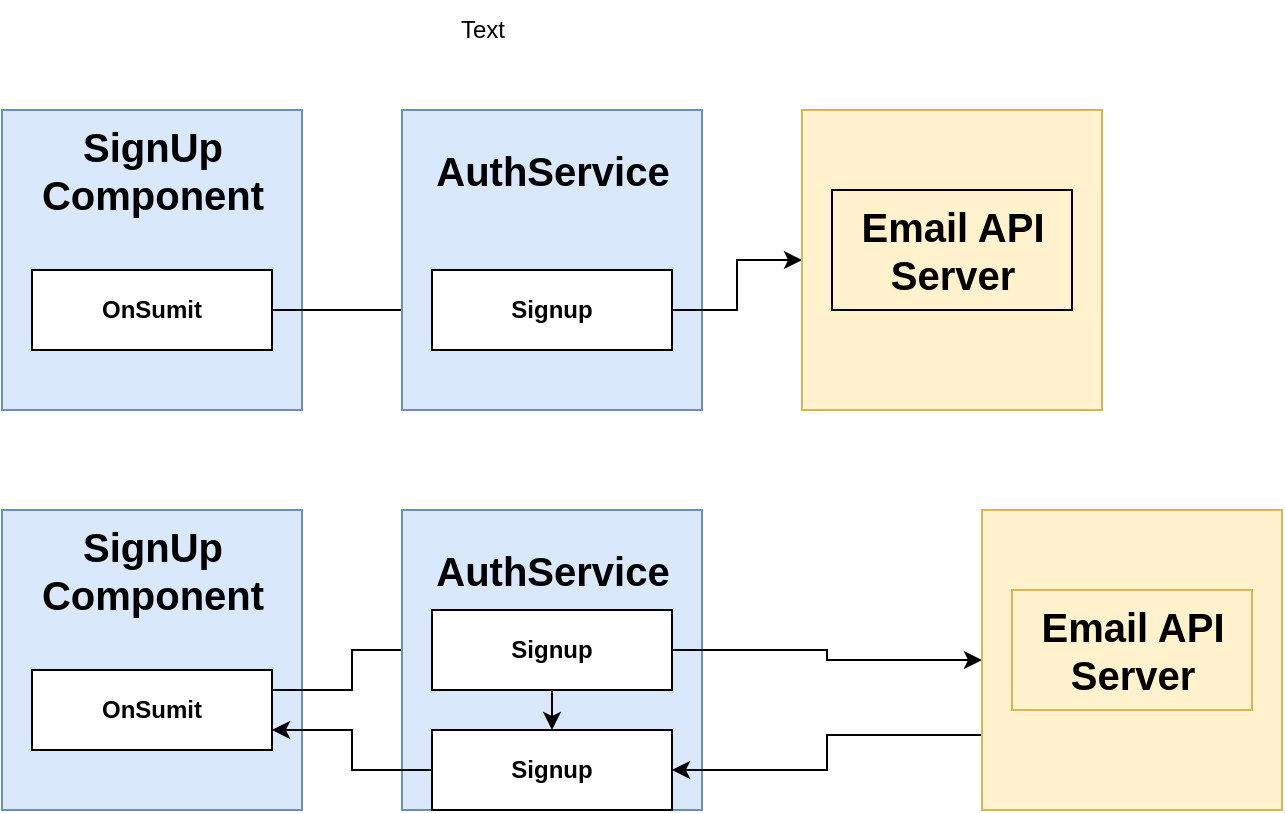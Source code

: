 <mxfile>
    <diagram name="Page-1" id="bHv9SCBmSvPlK3TUZYO3">
        <mxGraphModel dx="587" dy="261" grid="1" gridSize="10" guides="1" tooltips="1" connect="1" arrows="1" fold="1" page="1" pageScale="1" pageWidth="850" pageHeight="1100" math="0" shadow="0">
            <root>
                <mxCell id="0"/>
                <mxCell id="1" parent="0"/>
                <mxCell id="2x9yPnwzDMnX01s4REa4-1" value="" style="whiteSpace=wrap;html=1;aspect=fixed;fillColor=#dae8fc;strokeColor=#6c8ebf;" parent="1" vertex="1">
                    <mxGeometry x="80" y="130" width="150" height="150" as="geometry"/>
                </mxCell>
                <mxCell id="2x9yPnwzDMnX01s4REa4-2" value="SignUp &lt;br style=&quot;font-size: 20px;&quot;&gt;Component" style="text;html=1;align=center;verticalAlign=middle;resizable=0;points=[];autosize=1;strokeColor=none;fillColor=none;fontStyle=1;fontSize=20;" parent="1" vertex="1">
                    <mxGeometry x="90" y="130" width="130" height="60" as="geometry"/>
                </mxCell>
                <mxCell id="2x9yPnwzDMnX01s4REa4-11" style="edgeStyle=orthogonalEdgeStyle;rounded=0;orthogonalLoop=1;jettySize=auto;html=1;exitX=1;exitY=0.5;exitDx=0;exitDy=0;entryX=0;entryY=0.5;entryDx=0;entryDy=0;" parent="1" source="2x9yPnwzDMnX01s4REa4-3" target="2x9yPnwzDMnX01s4REa4-6" edge="1">
                    <mxGeometry relative="1" as="geometry"/>
                </mxCell>
                <mxCell id="2x9yPnwzDMnX01s4REa4-3" value="OnSumit" style="rounded=0;whiteSpace=wrap;html=1;fontStyle=1" parent="1" vertex="1">
                    <mxGeometry x="95" y="210" width="120" height="40" as="geometry"/>
                </mxCell>
                <mxCell id="2x9yPnwzDMnX01s4REa4-4" value="" style="whiteSpace=wrap;html=1;aspect=fixed;fillColor=#dae8fc;strokeColor=#6c8ebf;" parent="1" vertex="1">
                    <mxGeometry x="280" y="130" width="150" height="150" as="geometry"/>
                </mxCell>
                <mxCell id="2x9yPnwzDMnX01s4REa4-5" value="AuthService" style="text;html=1;align=center;verticalAlign=middle;resizable=0;points=[];autosize=1;strokeColor=none;fillColor=none;fontStyle=1;fontSize=20;" parent="1" vertex="1">
                    <mxGeometry x="285" y="140" width="140" height="40" as="geometry"/>
                </mxCell>
                <mxCell id="2x9yPnwzDMnX01s4REa4-12" style="edgeStyle=orthogonalEdgeStyle;rounded=0;orthogonalLoop=1;jettySize=auto;html=1;exitX=1;exitY=0.5;exitDx=0;exitDy=0;" parent="1" source="2x9yPnwzDMnX01s4REa4-6" target="2x9yPnwzDMnX01s4REa4-7" edge="1">
                    <mxGeometry relative="1" as="geometry"/>
                </mxCell>
                <mxCell id="2x9yPnwzDMnX01s4REa4-6" value="Signup" style="rounded=0;whiteSpace=wrap;html=1;fontStyle=1" parent="1" vertex="1">
                    <mxGeometry x="295" y="210" width="120" height="40" as="geometry"/>
                </mxCell>
                <mxCell id="2x9yPnwzDMnX01s4REa4-7" value="" style="whiteSpace=wrap;html=1;aspect=fixed;fillColor=#fff2cc;strokeColor=#d6b656;" parent="1" vertex="1">
                    <mxGeometry x="480" y="130" width="150" height="150" as="geometry"/>
                </mxCell>
                <mxCell id="2x9yPnwzDMnX01s4REa4-8" value="Email API &lt;br&gt;Server" style="text;html=1;align=center;verticalAlign=middle;resizable=0;points=[];autosize=1;strokeColor=default;fillColor=#fff2cc;fontStyle=1;fontSize=20;" parent="1" vertex="1">
                    <mxGeometry x="495" y="170" width="120" height="60" as="geometry"/>
                </mxCell>
                <mxCell id="2x9yPnwzDMnX01s4REa4-13" value="" style="whiteSpace=wrap;html=1;aspect=fixed;fillColor=#dae8fc;strokeColor=#6c8ebf;" parent="1" vertex="1">
                    <mxGeometry x="80" y="330" width="150" height="150" as="geometry"/>
                </mxCell>
                <mxCell id="2x9yPnwzDMnX01s4REa4-14" value="SignUp &lt;br style=&quot;font-size: 20px;&quot;&gt;Component" style="text;html=1;align=center;verticalAlign=middle;resizable=0;points=[];autosize=1;strokeColor=none;fillColor=none;fontStyle=1;fontSize=20;" parent="1" vertex="1">
                    <mxGeometry x="90" y="330" width="130" height="60" as="geometry"/>
                </mxCell>
                <mxCell id="2x9yPnwzDMnX01s4REa4-29" style="edgeStyle=orthogonalEdgeStyle;rounded=0;orthogonalLoop=1;jettySize=auto;html=1;exitX=1;exitY=0.25;exitDx=0;exitDy=0;" parent="1" source="2x9yPnwzDMnX01s4REa4-16" target="2x9yPnwzDMnX01s4REa4-20" edge="1">
                    <mxGeometry relative="1" as="geometry"/>
                </mxCell>
                <mxCell id="2x9yPnwzDMnX01s4REa4-16" value="OnSumit" style="rounded=0;whiteSpace=wrap;html=1;fontStyle=1" parent="1" vertex="1">
                    <mxGeometry x="95" y="410" width="120" height="40" as="geometry"/>
                </mxCell>
                <mxCell id="2x9yPnwzDMnX01s4REa4-17" value="" style="whiteSpace=wrap;html=1;aspect=fixed;fillColor=#dae8fc;strokeColor=#6c8ebf;" parent="1" vertex="1">
                    <mxGeometry x="280" y="330" width="150" height="150" as="geometry"/>
                </mxCell>
                <mxCell id="2x9yPnwzDMnX01s4REa4-18" value="AuthService" style="text;html=1;align=center;verticalAlign=middle;resizable=0;points=[];autosize=1;strokeColor=none;fillColor=none;fontStyle=1;fontSize=20;" parent="1" vertex="1">
                    <mxGeometry x="285" y="340" width="140" height="40" as="geometry"/>
                </mxCell>
                <mxCell id="2x9yPnwzDMnX01s4REa4-19" style="edgeStyle=orthogonalEdgeStyle;rounded=0;orthogonalLoop=1;jettySize=auto;html=1;exitX=1;exitY=0.5;exitDx=0;exitDy=0;" parent="1" source="2x9yPnwzDMnX01s4REa4-20" target="2x9yPnwzDMnX01s4REa4-21" edge="1">
                    <mxGeometry relative="1" as="geometry"/>
                </mxCell>
                <mxCell id="2x9yPnwzDMnX01s4REa4-26" style="edgeStyle=orthogonalEdgeStyle;rounded=0;orthogonalLoop=1;jettySize=auto;html=1;exitX=0.5;exitY=1;exitDx=0;exitDy=0;entryX=0.5;entryY=0;entryDx=0;entryDy=0;" parent="1" source="2x9yPnwzDMnX01s4REa4-20" target="2x9yPnwzDMnX01s4REa4-23" edge="1">
                    <mxGeometry relative="1" as="geometry"/>
                </mxCell>
                <mxCell id="2x9yPnwzDMnX01s4REa4-20" value="Signup" style="rounded=0;whiteSpace=wrap;html=1;fontStyle=1" parent="1" vertex="1">
                    <mxGeometry x="295" y="380" width="120" height="40" as="geometry"/>
                </mxCell>
                <mxCell id="2x9yPnwzDMnX01s4REa4-27" style="edgeStyle=orthogonalEdgeStyle;rounded=0;orthogonalLoop=1;jettySize=auto;html=1;exitX=0;exitY=0.75;exitDx=0;exitDy=0;entryX=1;entryY=0.5;entryDx=0;entryDy=0;" parent="1" source="2x9yPnwzDMnX01s4REa4-21" target="2x9yPnwzDMnX01s4REa4-23" edge="1">
                    <mxGeometry relative="1" as="geometry"/>
                </mxCell>
                <mxCell id="2x9yPnwzDMnX01s4REa4-21" value="" style="whiteSpace=wrap;html=1;aspect=fixed;fillColor=#fff2cc;strokeColor=#d6b656;" parent="1" vertex="1">
                    <mxGeometry x="570" y="330" width="150" height="150" as="geometry"/>
                </mxCell>
                <mxCell id="2x9yPnwzDMnX01s4REa4-22" value="Email API &lt;br&gt;Server" style="text;html=1;align=center;verticalAlign=middle;resizable=0;points=[];autosize=1;strokeColor=#d6b656;fillColor=#fff2cc;fontStyle=1;fontSize=20;" parent="1" vertex="1">
                    <mxGeometry x="585" y="370" width="120" height="60" as="geometry"/>
                </mxCell>
                <mxCell id="2x9yPnwzDMnX01s4REa4-25" style="edgeStyle=orthogonalEdgeStyle;rounded=0;orthogonalLoop=1;jettySize=auto;html=1;exitX=0;exitY=0.5;exitDx=0;exitDy=0;entryX=1;entryY=0.75;entryDx=0;entryDy=0;" parent="1" source="2x9yPnwzDMnX01s4REa4-23" target="2x9yPnwzDMnX01s4REa4-16" edge="1">
                    <mxGeometry relative="1" as="geometry"/>
                </mxCell>
                <mxCell id="2x9yPnwzDMnX01s4REa4-23" value="Signup" style="rounded=0;whiteSpace=wrap;html=1;fontStyle=1" parent="1" vertex="1">
                    <mxGeometry x="295" y="440" width="120" height="40" as="geometry"/>
                </mxCell>
                <mxCell id="2" value="Text" style="text;html=1;align=center;verticalAlign=middle;resizable=0;points=[];autosize=1;strokeColor=none;fillColor=none;" vertex="1" parent="1">
                    <mxGeometry x="295" y="75" width="50" height="30" as="geometry"/>
                </mxCell>
            </root>
        </mxGraphModel>
    </diagram>
</mxfile>